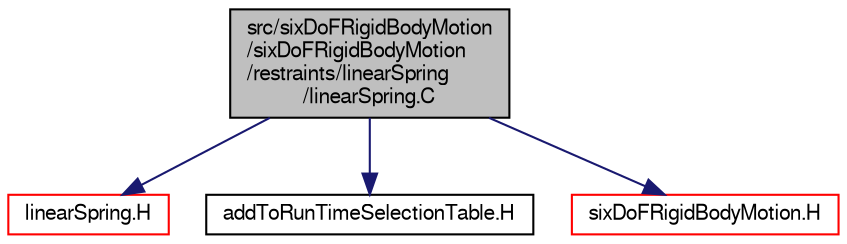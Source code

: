 digraph "src/sixDoFRigidBodyMotion/sixDoFRigidBodyMotion/restraints/linearSpring/linearSpring.C"
{
  bgcolor="transparent";
  edge [fontname="FreeSans",fontsize="10",labelfontname="FreeSans",labelfontsize="10"];
  node [fontname="FreeSans",fontsize="10",shape=record];
  Node0 [label="src/sixDoFRigidBodyMotion\l/sixDoFRigidBodyMotion\l/restraints/linearSpring\l/linearSpring.C",height=0.2,width=0.4,color="black", fillcolor="grey75", style="filled", fontcolor="black"];
  Node0 -> Node1 [color="midnightblue",fontsize="10",style="solid",fontname="FreeSans"];
  Node1 [label="linearSpring.H",height=0.2,width=0.4,color="red",URL="$a14960.html"];
  Node0 -> Node156 [color="midnightblue",fontsize="10",style="solid",fontname="FreeSans"];
  Node156 [label="addToRunTimeSelectionTable.H",height=0.2,width=0.4,color="black",URL="$a09263.html",tooltip="Macros for easy insertion into run-time selection tables. "];
  Node0 -> Node157 [color="midnightblue",fontsize="10",style="solid",fontname="FreeSans"];
  Node157 [label="sixDoFRigidBodyMotion.H",height=0.2,width=0.4,color="red",URL="$a14993.html"];
}
